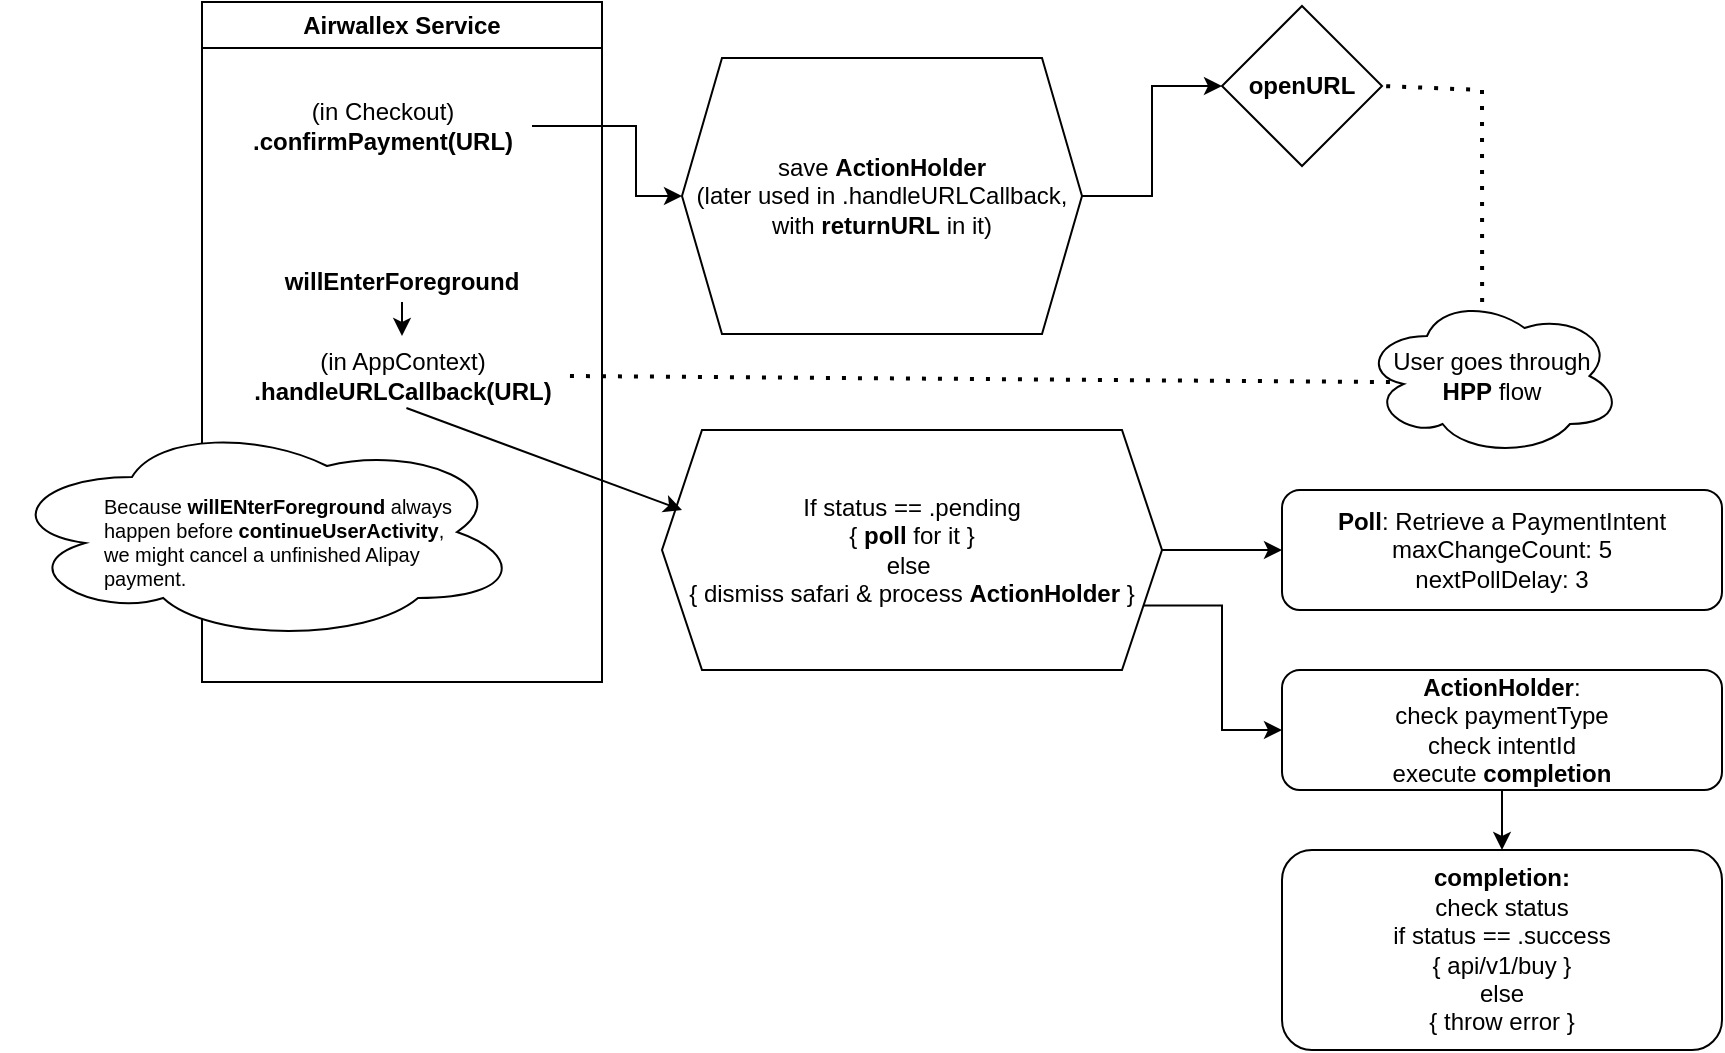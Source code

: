 <mxfile version="27.1.4">
  <diagram name="Page-1" id="DLOGIAq8vPEPJY1FGp4w">
    <mxGraphModel dx="2268" dy="796" grid="1" gridSize="10" guides="1" tooltips="1" connect="1" arrows="1" fold="1" page="1" pageScale="1" pageWidth="1400" pageHeight="850" math="0" shadow="0">
      <root>
        <mxCell id="0" />
        <mxCell id="1" parent="0" />
        <mxCell id="-jduLf4xtkM-P0gXbmvX-1" value="Airwallex Service" style="swimlane;whiteSpace=wrap;html=1;" parent="1" vertex="1">
          <mxGeometry x="43" y="90" width="200" height="340" as="geometry" />
        </mxCell>
        <mxCell id="-jduLf4xtkM-P0gXbmvX-2" value="&lt;div&gt;(in Checkout)&lt;/div&gt;&lt;b&gt;.confirmPayment(URL)&lt;/b&gt;" style="text;html=1;align=center;verticalAlign=middle;resizable=0;points=[];autosize=1;strokeColor=none;fillColor=none;" parent="-jduLf4xtkM-P0gXbmvX-1" vertex="1">
          <mxGeometry x="15" y="42" width="150" height="40" as="geometry" />
        </mxCell>
        <mxCell id="CcABF7aJKVScgHaoGVrG-2" value="&lt;b&gt;willEnterForeground&lt;/b&gt;" style="text;html=1;align=center;verticalAlign=middle;whiteSpace=wrap;rounded=0;" vertex="1" parent="-jduLf4xtkM-P0gXbmvX-1">
          <mxGeometry x="40" y="130" width="120" height="20" as="geometry" />
        </mxCell>
        <mxCell id="CcABF7aJKVScgHaoGVrG-4" value="" style="ellipse;shape=cloud;whiteSpace=wrap;html=1;align=left;fontSize=12;labelBorderColor=none;" vertex="1" parent="-jduLf4xtkM-P0gXbmvX-1">
          <mxGeometry x="-100" y="210" width="260" height="110" as="geometry" />
        </mxCell>
        <mxCell id="-jduLf4xtkM-P0gXbmvX-3" style="edgeStyle=orthogonalEdgeStyle;rounded=0;orthogonalLoop=1;jettySize=auto;html=1;" parent="1" source="-jduLf4xtkM-P0gXbmvX-2" edge="1">
          <mxGeometry relative="1" as="geometry">
            <mxPoint x="283" y="187" as="targetPoint" />
            <Array as="points">
              <mxPoint x="260" y="152" />
              <mxPoint x="260" y="187" />
            </Array>
          </mxGeometry>
        </mxCell>
        <mxCell id="-jduLf4xtkM-P0gXbmvX-6" value="&lt;b&gt;openURL&lt;/b&gt;" style="rhombus;whiteSpace=wrap;html=1;" parent="1" vertex="1">
          <mxGeometry x="553" y="92" width="80" height="80" as="geometry" />
        </mxCell>
        <mxCell id="-jduLf4xtkM-P0gXbmvX-18" style="edgeStyle=orthogonalEdgeStyle;rounded=0;orthogonalLoop=1;jettySize=auto;html=1;exitX=1;exitY=0.5;exitDx=0;exitDy=0;entryX=0;entryY=0.5;entryDx=0;entryDy=0;" parent="1" source="-jduLf4xtkM-P0gXbmvX-7" target="-jduLf4xtkM-P0gXbmvX-6" edge="1">
          <mxGeometry relative="1" as="geometry" />
        </mxCell>
        <mxCell id="-jduLf4xtkM-P0gXbmvX-7" value="&lt;div&gt;save &lt;b&gt;ActionHolder&lt;/b&gt;&lt;/div&gt;&lt;div&gt;(later used in .handleURLCallback, with &lt;b&gt;returnURL&lt;/b&gt; in it)&lt;/div&gt;" style="shape=hexagon;perimeter=hexagonPerimeter2;whiteSpace=wrap;html=1;fixedSize=1;" parent="1" vertex="1">
          <mxGeometry x="283" y="118" width="200" height="138" as="geometry" />
        </mxCell>
        <mxCell id="-jduLf4xtkM-P0gXbmvX-8" value="" style="endArrow=none;dashed=1;html=1;dashPattern=1 3;strokeWidth=2;rounded=0;entryX=1;entryY=0.5;entryDx=0;entryDy=0;exitX=0.462;exitY=0.038;exitDx=0;exitDy=0;exitPerimeter=0;" parent="1" source="-jduLf4xtkM-P0gXbmvX-9" target="-jduLf4xtkM-P0gXbmvX-6" edge="1">
          <mxGeometry width="50" height="50" relative="1" as="geometry">
            <mxPoint x="683" y="214" as="sourcePoint" />
            <mxPoint x="623" y="254" as="targetPoint" />
            <Array as="points">
              <mxPoint x="683" y="134" />
            </Array>
          </mxGeometry>
        </mxCell>
        <mxCell id="-jduLf4xtkM-P0gXbmvX-9" value="User goes through&lt;div&gt;&lt;b&gt;HPP&lt;/b&gt; flow&lt;/div&gt;" style="ellipse;shape=cloud;whiteSpace=wrap;html=1;" parent="1" vertex="1">
          <mxGeometry x="623" y="237" width="130" height="80" as="geometry" />
        </mxCell>
        <mxCell id="-jduLf4xtkM-P0gXbmvX-10" value="&lt;div&gt;(in AppContext)&lt;/div&gt;&lt;b&gt;.handleURLCallback(URL)&lt;/b&gt;" style="text;html=1;align=center;verticalAlign=middle;resizable=0;points=[];autosize=1;strokeColor=none;fillColor=none;" parent="1" vertex="1">
          <mxGeometry x="58" y="257" width="170" height="40" as="geometry" />
        </mxCell>
        <mxCell id="-jduLf4xtkM-P0gXbmvX-11" value="" style="endArrow=none;dashed=1;html=1;dashPattern=1 3;strokeWidth=2;rounded=0;entryX=0.115;entryY=0.538;entryDx=0;entryDy=0;entryPerimeter=0;exitX=0.994;exitY=0.5;exitDx=0;exitDy=0;exitPerimeter=0;" parent="1" source="-jduLf4xtkM-P0gXbmvX-10" target="-jduLf4xtkM-P0gXbmvX-9" edge="1">
          <mxGeometry width="50" height="50" relative="1" as="geometry">
            <mxPoint x="573" y="304" as="sourcePoint" />
            <mxPoint x="623" y="254" as="targetPoint" />
          </mxGeometry>
        </mxCell>
        <mxCell id="-jduLf4xtkM-P0gXbmvX-20" style="edgeStyle=orthogonalEdgeStyle;rounded=0;orthogonalLoop=1;jettySize=auto;html=1;exitX=1;exitY=0.75;exitDx=0;exitDy=0;entryX=0;entryY=0.5;entryDx=0;entryDy=0;" parent="1" source="-jduLf4xtkM-P0gXbmvX-13" target="-jduLf4xtkM-P0gXbmvX-19" edge="1">
          <mxGeometry relative="1" as="geometry" />
        </mxCell>
        <mxCell id="-jduLf4xtkM-P0gXbmvX-13" value="If status == .pending&lt;div&gt;{ &lt;b&gt;poll&lt;/b&gt; for it }&lt;/div&gt;&lt;div&gt;else&amp;nbsp;&lt;/div&gt;&lt;div&gt;{ dismiss safari&amp;nbsp;&lt;span style=&quot;background-color: transparent; color: light-dark(rgb(0, 0, 0), rgb(255, 255, 255));&quot;&gt;&amp;amp;&amp;nbsp;&lt;/span&gt;&lt;span style=&quot;background-color: transparent; color: light-dark(rgb(0, 0, 0), rgb(255, 255, 255));&quot;&gt;process&amp;nbsp;&lt;/span&gt;&lt;b&gt;ActionHolder&lt;/b&gt;&lt;span style=&quot;background-color: transparent; color: light-dark(rgb(0, 0, 0), rgb(255, 255, 255));&quot;&gt;&amp;nbsp;}&lt;/span&gt;&lt;/div&gt;" style="shape=hexagon;perimeter=hexagonPerimeter2;whiteSpace=wrap;html=1;fixedSize=1;" parent="1" vertex="1">
          <mxGeometry x="273" y="304" width="250" height="120" as="geometry" />
        </mxCell>
        <mxCell id="-jduLf4xtkM-P0gXbmvX-16" value="&lt;b&gt;Poll&lt;/b&gt;:&amp;nbsp;&lt;span style=&quot;background-color: transparent;&quot;&gt;Retrieve a PaymentIntent&lt;/span&gt;&lt;div&gt;&lt;span style=&quot;background-color: transparent; color: light-dark(rgb(0, 0, 0), rgb(255, 255, 255));&quot;&gt;maxChangeCount: 5&lt;/span&gt;&lt;/div&gt;&lt;div&gt;nextPollDelay: 3&lt;/div&gt;" style="rounded=1;whiteSpace=wrap;html=1;" parent="1" vertex="1">
          <mxGeometry x="583" y="334" width="220" height="60" as="geometry" />
        </mxCell>
        <mxCell id="-jduLf4xtkM-P0gXbmvX-17" value="" style="endArrow=classic;html=1;rounded=0;exitX=1;exitY=0.5;exitDx=0;exitDy=0;entryX=0;entryY=0.5;entryDx=0;entryDy=0;" parent="1" source="-jduLf4xtkM-P0gXbmvX-13" target="-jduLf4xtkM-P0gXbmvX-16" edge="1">
          <mxGeometry width="50" height="50" relative="1" as="geometry">
            <mxPoint x="573" y="384" as="sourcePoint" />
            <mxPoint x="623" y="334" as="targetPoint" />
          </mxGeometry>
        </mxCell>
        <mxCell id="-jduLf4xtkM-P0gXbmvX-23" style="edgeStyle=orthogonalEdgeStyle;rounded=0;orthogonalLoop=1;jettySize=auto;html=1;entryX=0.5;entryY=0;entryDx=0;entryDy=0;" parent="1" source="-jduLf4xtkM-P0gXbmvX-19" target="-jduLf4xtkM-P0gXbmvX-21" edge="1">
          <mxGeometry relative="1" as="geometry" />
        </mxCell>
        <mxCell id="-jduLf4xtkM-P0gXbmvX-19" value="&lt;b&gt;ActionHolder&lt;/b&gt;:&lt;div&gt;check paymentType&lt;/div&gt;&lt;div&gt;check intentId&lt;/div&gt;&lt;div&gt;execute &lt;b&gt;completion&lt;/b&gt;&lt;/div&gt;" style="rounded=1;whiteSpace=wrap;html=1;" parent="1" vertex="1">
          <mxGeometry x="583" y="424" width="220" height="60" as="geometry" />
        </mxCell>
        <mxCell id="-jduLf4xtkM-P0gXbmvX-21" value="&lt;b&gt;completion:&lt;/b&gt;&lt;div&gt;check status&lt;/div&gt;&lt;div&gt;if status == .success&lt;/div&gt;&lt;div&gt;{ api/v1/buy }&lt;/div&gt;&lt;div&gt;else&lt;/div&gt;&lt;div&gt;{ throw error }&lt;/div&gt;" style="rounded=1;whiteSpace=wrap;html=1;" parent="1" vertex="1">
          <mxGeometry x="583" y="514" width="220" height="100" as="geometry" />
        </mxCell>
        <mxCell id="-jduLf4xtkM-P0gXbmvX-12" value="" style="endArrow=classic;html=1;rounded=0;exitX=0.513;exitY=0.9;exitDx=0;exitDy=0;exitPerimeter=0;" parent="1" source="-jduLf4xtkM-P0gXbmvX-10" edge="1">
          <mxGeometry width="50" height="50" relative="1" as="geometry">
            <mxPoint x="573" y="384" as="sourcePoint" />
            <mxPoint x="283" y="344" as="targetPoint" />
          </mxGeometry>
        </mxCell>
        <mxCell id="CcABF7aJKVScgHaoGVrG-3" value="" style="endArrow=classic;html=1;rounded=0;exitX=0.5;exitY=1;exitDx=0;exitDy=0;" edge="1" parent="1" source="CcABF7aJKVScgHaoGVrG-2" target="-jduLf4xtkM-P0gXbmvX-10">
          <mxGeometry width="50" height="50" relative="1" as="geometry">
            <mxPoint x="210" y="320" as="sourcePoint" />
            <mxPoint x="260" y="270" as="targetPoint" />
          </mxGeometry>
        </mxCell>
        <mxCell id="CcABF7aJKVScgHaoGVrG-5" value="&lt;span style=&quot;&quot;&gt;Because&amp;nbsp;&lt;/span&gt;&lt;b style=&quot;&quot;&gt;willENterForeground&lt;/b&gt;&lt;span style=&quot;&quot;&gt;&amp;nbsp;always happen before&amp;nbsp;&lt;/span&gt;&lt;b style=&quot;&quot;&gt;continueUserActivity&lt;/b&gt;&lt;span style=&quot;&quot;&gt;, we might cancel a unfinished Alipay payment.&lt;/span&gt;" style="text;html=1;align=left;verticalAlign=middle;whiteSpace=wrap;rounded=0;fontSize=10;" vertex="1" parent="1">
          <mxGeometry x="-8.5" y="345" width="91.5" height="30" as="geometry" />
        </mxCell>
      </root>
    </mxGraphModel>
  </diagram>
</mxfile>
